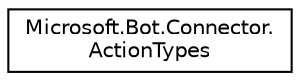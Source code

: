 digraph "Graphical Class Hierarchy"
{
  edge [fontname="Helvetica",fontsize="10",labelfontname="Helvetica",labelfontsize="10"];
  node [fontname="Helvetica",fontsize="10",shape=record];
  rankdir="LR";
  Node1 [label="Microsoft.Bot.Connector.\lActionTypes",height=0.2,width=0.4,color="black", fillcolor="white", style="filled",URL="$d2/d0c/class_microsoft_1_1_bot_1_1_connector_1_1_action_types.html"];
}
